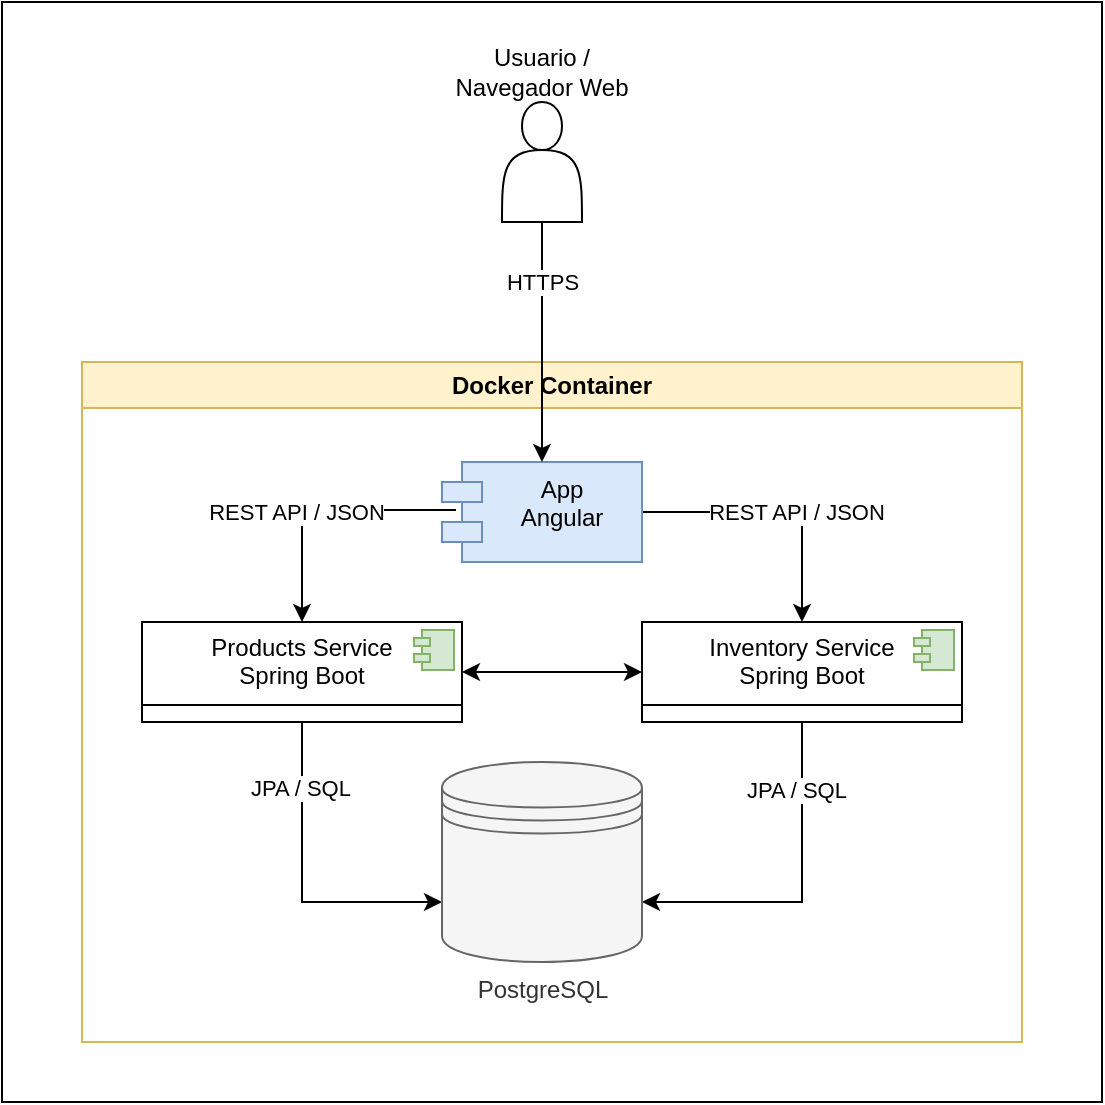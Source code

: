 <mxfile version="28.2.8" pages="4">
  <diagram name="Diagrama de Arquitectura" id="3KUNFPtUSnPu8Mj8s7LA">
    <mxGraphModel dx="1412" dy="827" grid="1" gridSize="10" guides="1" tooltips="1" connect="1" arrows="1" fold="1" page="1" pageScale="1" pageWidth="1169" pageHeight="827" math="0" shadow="0">
      <root>
        <mxCell id="0" />
        <mxCell id="1" parent="0" />
        <mxCell id="rup40rq6IR0TbMBA-KFH-26" value="" style="rounded=0;whiteSpace=wrap;html=1;" vertex="1" parent="1">
          <mxGeometry x="260" y="90" width="550" height="550" as="geometry" />
        </mxCell>
        <mxCell id="rup40rq6IR0TbMBA-KFH-1" value="Docker Container" style="swimlane;whiteSpace=wrap;html=1;fillColor=#fff2cc;strokeColor=#d6b656;" vertex="1" parent="1">
          <mxGeometry x="300" y="270" width="470" height="340" as="geometry" />
        </mxCell>
        <mxCell id="rup40rq6IR0TbMBA-KFH-11" style="edgeStyle=orthogonalEdgeStyle;rounded=0;orthogonalLoop=1;jettySize=auto;html=1;entryX=0.5;entryY=0;entryDx=0;entryDy=0;exitX=1;exitY=0.5;exitDx=0;exitDy=0;" edge="1" parent="rup40rq6IR0TbMBA-KFH-1" source="rup40rq6IR0TbMBA-KFH-4" target="rup40rq6IR0TbMBA-KFH-9">
          <mxGeometry relative="1" as="geometry" />
        </mxCell>
        <mxCell id="rup40rq6IR0TbMBA-KFH-14" value="REST API / JSON" style="edgeLabel;html=1;align=center;verticalAlign=middle;resizable=0;points=[];" vertex="1" connectable="0" parent="rup40rq6IR0TbMBA-KFH-11">
          <mxGeometry x="-0.444" y="3" relative="1" as="geometry">
            <mxPoint x="39" y="3" as="offset" />
          </mxGeometry>
        </mxCell>
        <mxCell id="rup40rq6IR0TbMBA-KFH-12" style="edgeStyle=orthogonalEdgeStyle;rounded=0;orthogonalLoop=1;jettySize=auto;html=1;exitX=0.07;exitY=0.48;exitDx=0;exitDy=0;exitPerimeter=0;entryX=0.5;entryY=0;entryDx=0;entryDy=0;" edge="1" parent="rup40rq6IR0TbMBA-KFH-1" source="rup40rq6IR0TbMBA-KFH-4" target="rup40rq6IR0TbMBA-KFH-7">
          <mxGeometry relative="1" as="geometry">
            <mxPoint x="110" y="110" as="targetPoint" />
            <Array as="points">
              <mxPoint x="110" y="74" />
            </Array>
          </mxGeometry>
        </mxCell>
        <mxCell id="rup40rq6IR0TbMBA-KFH-13" value="REST API / JSON" style="edgeLabel;html=1;align=center;verticalAlign=middle;resizable=0;points=[];" vertex="1" connectable="0" parent="rup40rq6IR0TbMBA-KFH-12">
          <mxGeometry x="-0.09" y="1" relative="1" as="geometry">
            <mxPoint x="-20" as="offset" />
          </mxGeometry>
        </mxCell>
        <mxCell id="rup40rq6IR0TbMBA-KFH-4" value="App&lt;br&gt;Angular" style="shape=module;align=left;spacingLeft=20;align=center;verticalAlign=top;whiteSpace=wrap;html=1;fillColor=#dae8fc;strokeColor=#6c8ebf;" vertex="1" parent="rup40rq6IR0TbMBA-KFH-1">
          <mxGeometry x="180" y="50" width="100" height="50" as="geometry" />
        </mxCell>
        <mxCell id="rup40rq6IR0TbMBA-KFH-16" style="edgeStyle=orthogonalEdgeStyle;rounded=0;orthogonalLoop=1;jettySize=auto;html=1;entryX=0;entryY=0.5;entryDx=0;entryDy=0;startArrow=classic;startFill=1;" edge="1" parent="rup40rq6IR0TbMBA-KFH-1" source="rup40rq6IR0TbMBA-KFH-7" target="rup40rq6IR0TbMBA-KFH-9">
          <mxGeometry relative="1" as="geometry" />
        </mxCell>
        <mxCell id="rup40rq6IR0TbMBA-KFH-20" style="edgeStyle=orthogonalEdgeStyle;rounded=0;orthogonalLoop=1;jettySize=auto;html=1;entryX=0;entryY=0.7;entryDx=0;entryDy=0;" edge="1" parent="rup40rq6IR0TbMBA-KFH-1" source="rup40rq6IR0TbMBA-KFH-7" target="rup40rq6IR0TbMBA-KFH-18">
          <mxGeometry relative="1" as="geometry" />
        </mxCell>
        <mxCell id="rup40rq6IR0TbMBA-KFH-21" value="JPA / SQL" style="edgeLabel;html=1;align=center;verticalAlign=middle;resizable=0;points=[];" vertex="1" connectable="0" parent="rup40rq6IR0TbMBA-KFH-20">
          <mxGeometry x="-0.588" y="-1" relative="1" as="geometry">
            <mxPoint as="offset" />
          </mxGeometry>
        </mxCell>
        <mxCell id="rup40rq6IR0TbMBA-KFH-7" value="&lt;p style=&quot;margin:0px;margin-top:6px;text-align:center;&quot;&gt;Products Service&lt;br&gt;Spring Boot&lt;/p&gt;&lt;hr size=&quot;1&quot; style=&quot;border-style:solid;&quot;&gt;&lt;p style=&quot;margin:0px;margin-left:8px;&quot;&gt;&lt;br&gt;&lt;/p&gt;" style="align=left;overflow=fill;html=1;dropTarget=0;whiteSpace=wrap;" vertex="1" parent="rup40rq6IR0TbMBA-KFH-1">
          <mxGeometry x="30" y="130" width="160" height="50" as="geometry" />
        </mxCell>
        <mxCell id="rup40rq6IR0TbMBA-KFH-8" value="" style="shape=component;jettyWidth=8;jettyHeight=4;fillColor=#d5e8d4;strokeColor=#82b366;" vertex="1" parent="rup40rq6IR0TbMBA-KFH-7">
          <mxGeometry x="1" width="20" height="20" relative="1" as="geometry">
            <mxPoint x="-24" y="4" as="offset" />
          </mxGeometry>
        </mxCell>
        <mxCell id="rup40rq6IR0TbMBA-KFH-19" style="edgeStyle=orthogonalEdgeStyle;rounded=0;orthogonalLoop=1;jettySize=auto;html=1;entryX=1;entryY=0.7;entryDx=0;entryDy=0;" edge="1" parent="rup40rq6IR0TbMBA-KFH-1" source="rup40rq6IR0TbMBA-KFH-9" target="rup40rq6IR0TbMBA-KFH-18">
          <mxGeometry relative="1" as="geometry" />
        </mxCell>
        <mxCell id="rup40rq6IR0TbMBA-KFH-22" value="JPA / SQL" style="edgeLabel;html=1;align=center;verticalAlign=middle;resizable=0;points=[];" vertex="1" connectable="0" parent="rup40rq6IR0TbMBA-KFH-19">
          <mxGeometry x="-0.6" y="-3" relative="1" as="geometry">
            <mxPoint as="offset" />
          </mxGeometry>
        </mxCell>
        <mxCell id="rup40rq6IR0TbMBA-KFH-9" value="&lt;p style=&quot;margin:0px;margin-top:6px;text-align:center;&quot;&gt;Inventory Service&lt;br&gt;Spring Boot&lt;b&gt;&lt;/b&gt;&lt;/p&gt;&lt;hr size=&quot;1&quot; style=&quot;border-style:solid;&quot;&gt;&lt;p style=&quot;margin:0px;margin-left:8px;&quot;&gt;&lt;br&gt;&lt;/p&gt;" style="align=left;overflow=fill;html=1;dropTarget=0;whiteSpace=wrap;" vertex="1" parent="rup40rq6IR0TbMBA-KFH-1">
          <mxGeometry x="280" y="130" width="160" height="50" as="geometry" />
        </mxCell>
        <mxCell id="rup40rq6IR0TbMBA-KFH-10" value="" style="shape=component;jettyWidth=8;jettyHeight=4;fillColor=#d5e8d4;strokeColor=#82b366;" vertex="1" parent="rup40rq6IR0TbMBA-KFH-9">
          <mxGeometry x="1" width="20" height="20" relative="1" as="geometry">
            <mxPoint x="-24" y="4" as="offset" />
          </mxGeometry>
        </mxCell>
        <mxCell id="rup40rq6IR0TbMBA-KFH-18" value="PostgreSQL" style="shape=datastore;html=1;labelPosition=center;verticalLabelPosition=bottom;align=center;verticalAlign=top;fillColor=#f5f5f5;fontColor=#333333;strokeColor=#666666;" vertex="1" parent="rup40rq6IR0TbMBA-KFH-1">
          <mxGeometry x="180" y="200" width="100" height="100" as="geometry" />
        </mxCell>
        <mxCell id="rup40rq6IR0TbMBA-KFH-5" style="edgeStyle=orthogonalEdgeStyle;rounded=0;orthogonalLoop=1;jettySize=auto;html=1;" edge="1" parent="1" source="rup40rq6IR0TbMBA-KFH-2" target="rup40rq6IR0TbMBA-KFH-4">
          <mxGeometry relative="1" as="geometry" />
        </mxCell>
        <mxCell id="rup40rq6IR0TbMBA-KFH-15" value="HTTPS" style="edgeLabel;html=1;align=center;verticalAlign=middle;resizable=0;points=[];" vertex="1" connectable="0" parent="rup40rq6IR0TbMBA-KFH-5">
          <mxGeometry x="-0.509" relative="1" as="geometry">
            <mxPoint as="offset" />
          </mxGeometry>
        </mxCell>
        <mxCell id="rup40rq6IR0TbMBA-KFH-23" value="" style="group" vertex="1" connectable="0" parent="1">
          <mxGeometry x="485" y="110" width="90" height="90" as="geometry" />
        </mxCell>
        <mxCell id="rup40rq6IR0TbMBA-KFH-2" value="" style="shape=actor;whiteSpace=wrap;html=1;" vertex="1" parent="rup40rq6IR0TbMBA-KFH-23">
          <mxGeometry x="25" y="30" width="40" height="60" as="geometry" />
        </mxCell>
        <mxCell id="rup40rq6IR0TbMBA-KFH-3" value="Usuario / Navegador Web" style="text;html=1;whiteSpace=wrap;strokeColor=none;fillColor=none;align=center;verticalAlign=middle;rounded=0;" vertex="1" parent="rup40rq6IR0TbMBA-KFH-23">
          <mxGeometry width="90" height="30" as="geometry" />
        </mxCell>
      </root>
    </mxGraphModel>
  </diagram>
  <diagram id="jSv66fcowh5pQTnU0vOf" name="Diagrama arquitectura backend">
    <mxGraphModel dx="1412" dy="827" grid="1" gridSize="10" guides="1" tooltips="1" connect="1" arrows="1" fold="1" page="1" pageScale="1" pageWidth="1169" pageHeight="827" math="0" shadow="0">
      <root>
        <mxCell id="0" />
        <mxCell id="1" parent="0" />
        <mxCell id="UmeelCapYGlWGLVjLqa7-38" value="" style="rounded=0;whiteSpace=wrap;html=1;" vertex="1" parent="1">
          <mxGeometry x="70" y="140" width="1060" height="460" as="geometry" />
        </mxCell>
        <mxCell id="UmeelCapYGlWGLVjLqa7-4" value="Application" style="shape=folder;fontStyle=1;tabWidth=110;tabHeight=30;tabPosition=left;html=1;boundedLbl=1;labelInHeader=1;container=1;collapsible=0;whiteSpace=wrap;fillColor=#dae8fc;strokeColor=#6c8ebf;" vertex="1" parent="1">
          <mxGeometry x="100" y="170" width="320" height="190" as="geometry" />
        </mxCell>
        <mxCell id="UmeelCapYGlWGLVjLqa7-5" value="" style="html=1;strokeColor=none;resizeWidth=1;resizeHeight=1;fillColor=none;part=1;connectable=0;allowArrows=0;deletable=0;whiteSpace=wrap;" vertex="1" parent="UmeelCapYGlWGLVjLqa7-4">
          <mxGeometry width="320" height="133" relative="1" as="geometry">
            <mxPoint y="30" as="offset" />
          </mxGeometry>
        </mxCell>
        <mxCell id="UmeelCapYGlWGLVjLqa7-33" style="edgeStyle=orthogonalEdgeStyle;rounded=0;orthogonalLoop=1;jettySize=auto;html=1;entryX=0.5;entryY=0;entryDx=0;entryDy=0;curved=1;" edge="1" parent="UmeelCapYGlWGLVjLqa7-4" source="UmeelCapYGlWGLVjLqa7-8" target="UmeelCapYGlWGLVjLqa7-11">
          <mxGeometry relative="1" as="geometry" />
        </mxCell>
        <mxCell id="UmeelCapYGlWGLVjLqa7-8" value="«component»&lt;br&gt;&lt;b&gt;Service / Casos de Uso&lt;/b&gt;" style="html=1;dropTarget=0;whiteSpace=wrap;" vertex="1" parent="UmeelCapYGlWGLVjLqa7-4">
          <mxGeometry x="100" y="40" width="150" height="54.76" as="geometry" />
        </mxCell>
        <mxCell id="UmeelCapYGlWGLVjLqa7-9" value="" style="shape=module;jettyWidth=8;jettyHeight=4;" vertex="1" parent="UmeelCapYGlWGLVjLqa7-8">
          <mxGeometry x="1" width="20" height="20" relative="1" as="geometry">
            <mxPoint x="-27" y="7" as="offset" />
          </mxGeometry>
        </mxCell>
        <mxCell id="UmeelCapYGlWGLVjLqa7-11" value="«interface»&lt;br&gt;&lt;b&gt;Puertos&lt;/b&gt;" style="html=1;whiteSpace=wrap;" vertex="1" parent="UmeelCapYGlWGLVjLqa7-4">
          <mxGeometry x="190" y="140.001" width="110" height="45.238" as="geometry" />
        </mxCell>
        <mxCell id="UmeelCapYGlWGLVjLqa7-12" value="&amp;lt;&amp;lt;artifact&amp;gt;&amp;gt;&lt;br&gt;&lt;br&gt;&lt;b&gt;DTOs&lt;/b&gt;" style="html=1;align=center;verticalAlign=middle;dashed=0;whiteSpace=wrap;" vertex="1" parent="UmeelCapYGlWGLVjLqa7-4">
          <mxGeometry x="10" y="140.001" width="120" height="45.238" as="geometry" />
        </mxCell>
        <mxCell id="UmeelCapYGlWGLVjLqa7-15" value="Domain" style="shape=folder;fontStyle=1;tabWidth=110;tabHeight=30;tabPosition=left;html=1;boundedLbl=1;labelInHeader=1;container=1;collapsible=0;whiteSpace=wrap;fillColor=#f5f5f5;fontColor=#333333;strokeColor=#666666;" vertex="1" parent="1">
          <mxGeometry x="330" y="450" width="440" height="120" as="geometry" />
        </mxCell>
        <mxCell id="UmeelCapYGlWGLVjLqa7-16" value="" style="html=1;strokeColor=none;resizeWidth=1;resizeHeight=1;fillColor=none;part=1;connectable=0;allowArrows=0;deletable=0;whiteSpace=wrap;" vertex="1" parent="UmeelCapYGlWGLVjLqa7-15">
          <mxGeometry width="440" height="84.0" relative="1" as="geometry">
            <mxPoint y="30" as="offset" />
          </mxGeometry>
        </mxCell>
        <mxCell id="UmeelCapYGlWGLVjLqa7-18" value="Entidades de dominio (model)" style="html=1;whiteSpace=wrap;movable=1;resizable=1;rotatable=1;deletable=1;editable=1;locked=0;connectable=1;fontStyle=1" vertex="1" parent="UmeelCapYGlWGLVjLqa7-15">
          <mxGeometry x="30" y="50" width="104" height="50" as="geometry" />
        </mxCell>
        <mxCell id="UmeelCapYGlWGLVjLqa7-19" value="«interface»&lt;br&gt;&lt;b&gt;Repositorios&lt;/b&gt;" style="html=1;whiteSpace=wrap;movable=1;resizable=1;rotatable=1;deletable=1;editable=1;locked=0;connectable=1;" vertex="1" parent="UmeelCapYGlWGLVjLqa7-15">
          <mxGeometry x="170" y="50" width="102" height="50" as="geometry" />
        </mxCell>
        <mxCell id="UmeelCapYGlWGLVjLqa7-31" value="Eventos de domino (event)" style="html=1;whiteSpace=wrap;movable=1;resizable=1;rotatable=1;deletable=1;editable=1;locked=0;connectable=1;fontStyle=1" vertex="1" parent="UmeelCapYGlWGLVjLqa7-15">
          <mxGeometry x="310" y="50" width="104" height="50" as="geometry" />
        </mxCell>
        <mxCell id="UmeelCapYGlWGLVjLqa7-22" value="Infrastructure " style="shape=folder;fontStyle=1;tabWidth=110;tabHeight=30;tabPosition=left;html=1;boundedLbl=1;labelInHeader=1;container=1;collapsible=0;whiteSpace=wrap;fillColor=#ffe6cc;strokeColor=#d79b00;" vertex="1" parent="1">
          <mxGeometry x="570" y="175" width="510" height="195" as="geometry" />
        </mxCell>
        <mxCell id="UmeelCapYGlWGLVjLqa7-23" value="" style="html=1;strokeColor=none;resizeWidth=1;resizeHeight=1;fillColor=none;part=1;connectable=0;allowArrows=0;deletable=0;whiteSpace=wrap;" vertex="1" parent="UmeelCapYGlWGLVjLqa7-22">
          <mxGeometry width="510" height="173.33" relative="1" as="geometry">
            <mxPoint y="30" as="offset" />
          </mxGeometry>
        </mxCell>
        <mxCell id="UmeelCapYGlWGLVjLqa7-24" value="«component»&lt;br&gt;&lt;b&gt;Controller REST&lt;/b&gt;" style="html=1;dropTarget=0;whiteSpace=wrap;movable=1;resizable=1;rotatable=1;deletable=1;editable=1;locked=0;connectable=1;" vertex="1" parent="UmeelCapYGlWGLVjLqa7-22">
          <mxGeometry x="190" y="35" width="150" height="54.76" as="geometry" />
        </mxCell>
        <mxCell id="UmeelCapYGlWGLVjLqa7-25" value="" style="shape=module;jettyWidth=8;jettyHeight=4;" vertex="1" parent="UmeelCapYGlWGLVjLqa7-24">
          <mxGeometry x="1" width="20" height="20" relative="1" as="geometry">
            <mxPoint x="-27" y="7" as="offset" />
          </mxGeometry>
        </mxCell>
        <mxCell id="UmeelCapYGlWGLVjLqa7-26" value="«component»&lt;br&gt;&lt;b&gt;Adaptador de persistencia JPA&lt;/b&gt;" style="html=1;dropTarget=0;whiteSpace=wrap;movable=1;resizable=1;rotatable=1;deletable=1;editable=1;locked=0;connectable=1;" vertex="1" parent="UmeelCapYGlWGLVjLqa7-22">
          <mxGeometry x="20" y="120" width="140" height="54.76" as="geometry" />
        </mxCell>
        <mxCell id="UmeelCapYGlWGLVjLqa7-27" value="" style="shape=module;jettyWidth=8;jettyHeight=4;" vertex="1" parent="UmeelCapYGlWGLVjLqa7-26">
          <mxGeometry x="1" width="20" height="20" relative="1" as="geometry">
            <mxPoint x="-27" y="7" as="offset" />
          </mxGeometry>
        </mxCell>
        <mxCell id="UmeelCapYGlWGLVjLqa7-28" value="«component»&lt;br&gt;&lt;b&gt;Adaptador de Integración&lt;/b&gt;" style="html=1;dropTarget=0;whiteSpace=wrap;movable=1;resizable=1;rotatable=1;deletable=1;editable=1;locked=0;connectable=1;" vertex="1" parent="UmeelCapYGlWGLVjLqa7-22">
          <mxGeometry x="180" y="120" width="170" height="54.76" as="geometry" />
        </mxCell>
        <mxCell id="UmeelCapYGlWGLVjLqa7-29" value="" style="shape=module;jettyWidth=8;jettyHeight=4;" vertex="1" parent="UmeelCapYGlWGLVjLqa7-28">
          <mxGeometry x="1" width="20" height="20" relative="1" as="geometry">
            <mxPoint x="-27" y="7" as="offset" />
          </mxGeometry>
        </mxCell>
        <mxCell id="UmeelCapYGlWGLVjLqa7-30" value="&amp;lt;&amp;lt;artifact&amp;gt;&amp;gt;&lt;br&gt;&lt;br&gt;&lt;b&gt;Configuraciones&lt;/b&gt;" style="html=1;align=center;verticalAlign=middle;dashed=0;whiteSpace=wrap;" vertex="1" parent="UmeelCapYGlWGLVjLqa7-22">
          <mxGeometry x="370" y="119.76" width="120" height="55" as="geometry" />
        </mxCell>
        <mxCell id="UmeelCapYGlWGLVjLqa7-32" style="edgeStyle=orthogonalEdgeStyle;rounded=0;orthogonalLoop=1;jettySize=auto;html=1;entryX=1;entryY=0.5;entryDx=0;entryDy=0;curved=1;" edge="1" parent="1" source="UmeelCapYGlWGLVjLqa7-24" target="UmeelCapYGlWGLVjLqa7-8">
          <mxGeometry relative="1" as="geometry" />
        </mxCell>
        <mxCell id="UmeelCapYGlWGLVjLqa7-34" style="edgeStyle=orthogonalEdgeStyle;rounded=0;orthogonalLoop=1;jettySize=auto;html=1;entryX=0;entryY=0.5;entryDx=0;entryDy=0;curved=1;" edge="1" parent="1" target="UmeelCapYGlWGLVjLqa7-18">
          <mxGeometry relative="1" as="geometry">
            <mxPoint x="250" y="267" as="sourcePoint" />
            <Array as="points">
              <mxPoint x="250" y="525" />
            </Array>
          </mxGeometry>
        </mxCell>
        <mxCell id="UmeelCapYGlWGLVjLqa7-35" style="edgeStyle=entityRelationEdgeStyle;rounded=0;orthogonalLoop=1;jettySize=auto;html=1;" edge="1" parent="1" source="UmeelCapYGlWGLVjLqa7-11" target="UmeelCapYGlWGLVjLqa7-26">
          <mxGeometry relative="1" as="geometry" />
        </mxCell>
        <mxCell id="UmeelCapYGlWGLVjLqa7-36" style="edgeStyle=orthogonalEdgeStyle;rounded=0;orthogonalLoop=1;jettySize=auto;html=1;entryX=0.5;entryY=1;entryDx=0;entryDy=0;exitX=0.5;exitY=1;exitDx=0;exitDy=0;curved=1;" edge="1" parent="1" source="UmeelCapYGlWGLVjLqa7-11" target="UmeelCapYGlWGLVjLqa7-28">
          <mxGeometry relative="1" as="geometry">
            <mxPoint x="350" y="385.48" as="sourcePoint" />
            <mxPoint x="840" y="380" as="targetPoint" />
            <Array as="points">
              <mxPoint x="345" y="410" />
              <mxPoint x="835" y="410" />
            </Array>
          </mxGeometry>
        </mxCell>
        <mxCell id="UmeelCapYGlWGLVjLqa7-37" style="edgeStyle=orthogonalEdgeStyle;rounded=0;orthogonalLoop=1;jettySize=auto;html=1;curved=1;exitX=0.5;exitY=1;exitDx=0;exitDy=0;entryX=1;entryY=0;entryDx=0;entryDy=0;" edge="1" parent="1" source="UmeelCapYGlWGLVjLqa7-26" target="UmeelCapYGlWGLVjLqa7-18">
          <mxGeometry relative="1" as="geometry" />
        </mxCell>
      </root>
    </mxGraphModel>
  </diagram>
  <diagram id="m-mR02ytrz4eoseHgLo_" name="Diagrama de despliege">
    <mxGraphModel dx="1412" dy="827" grid="1" gridSize="10" guides="1" tooltips="1" connect="1" arrows="1" fold="1" page="1" pageScale="1" pageWidth="1169" pageHeight="827" math="0" shadow="0">
      <root>
        <mxCell id="0" />
        <mxCell id="1" parent="0" />
        <mxCell id="EUlrfBxwxJydkilM9NxZ-34" value="" style="rounded=0;whiteSpace=wrap;html=1;" vertex="1" parent="1">
          <mxGeometry x="150" y="20" width="700" height="460" as="geometry" />
        </mxCell>
        <mxCell id="EUlrfBxwxJydkilM9NxZ-1" value="Docker" style="shape=umlFrame;whiteSpace=wrap;html=1;pointerEvents=0;dashed=1;fillColor=#f5f5f5;strokeColor=#666666;fontColor=#333333;" vertex="1" parent="1">
          <mxGeometry x="170" y="40" width="660" height="420" as="geometry" />
        </mxCell>
        <mxCell id="EUlrfBxwxJydkilM9NxZ-14" value="" style="group;fillColor=#dae8fc;strokeColor=#6c8ebf;" vertex="1" connectable="0" parent="1">
          <mxGeometry x="190" y="90" width="150" height="110" as="geometry" />
        </mxCell>
        <mxCell id="EUlrfBxwxJydkilM9NxZ-12" value="&lt;i&gt;&amp;lt;&amp;lt; Frontend&amp;gt;&amp;gt;&lt;/i&gt;&lt;div&gt;Angular&lt;/div&gt;" style="verticalAlign=top;align=center;shape=cube;size=10;direction=south;html=1;boundedLbl=1;spacingLeft=5;whiteSpace=wrap;" vertex="1" parent="EUlrfBxwxJydkilM9NxZ-14">
          <mxGeometry width="150" height="110" as="geometry" />
        </mxCell>
        <mxCell id="EUlrfBxwxJydkilM9NxZ-13" value="&amp;lt;&amp;lt;host: 4200&amp;gt;&amp;gt;" style="html=1;align=center;verticalAlign=middle;dashed=0;whiteSpace=wrap;rounded=1;" vertex="1" parent="EUlrfBxwxJydkilM9NxZ-14">
          <mxGeometry x="19" y="51" width="110" height="50" as="geometry" />
        </mxCell>
        <mxCell id="EUlrfBxwxJydkilM9NxZ-18" value="" style="group" vertex="1" connectable="0" parent="1">
          <mxGeometry x="290" y="294" width="180" height="120" as="geometry" />
        </mxCell>
        <mxCell id="EUlrfBxwxJydkilM9NxZ-16" value="&lt;i&gt;&amp;lt;&amp;lt; API REST&amp;gt;&amp;gt;&lt;/i&gt;&lt;div&gt;&lt;b&gt;inventory-service&lt;/b&gt;&lt;/div&gt;" style="verticalAlign=top;align=center;shape=cube;size=10;direction=south;html=1;boundedLbl=1;spacingLeft=5;whiteSpace=wrap;movable=1;resizable=1;rotatable=1;deletable=1;editable=1;locked=0;connectable=1;" vertex="1" parent="EUlrfBxwxJydkilM9NxZ-18">
          <mxGeometry width="180" height="120" as="geometry" />
        </mxCell>
        <mxCell id="EUlrfBxwxJydkilM9NxZ-17" value="&amp;lt;&amp;lt;host: 8081&amp;gt;&amp;gt;" style="html=1;align=center;verticalAlign=middle;dashed=0;whiteSpace=wrap;rounded=1;movable=1;resizable=1;rotatable=1;deletable=1;editable=1;locked=0;connectable=1;" vertex="1" parent="EUlrfBxwxJydkilM9NxZ-18">
          <mxGeometry x="35" y="60" width="110" height="50" as="geometry" />
        </mxCell>
        <mxCell id="EUlrfBxwxJydkilM9NxZ-19" value="" style="group" vertex="1" connectable="0" parent="1">
          <mxGeometry x="620" y="85" width="180" height="120" as="geometry" />
        </mxCell>
        <mxCell id="EUlrfBxwxJydkilM9NxZ-31" value="" style="group" vertex="1" connectable="0" parent="EUlrfBxwxJydkilM9NxZ-19">
          <mxGeometry width="180" height="120" as="geometry" />
        </mxCell>
        <mxCell id="EUlrfBxwxJydkilM9NxZ-20" value="&lt;i&gt;&amp;lt;&amp;lt; API REST&amp;gt;&amp;gt;&lt;/i&gt;&lt;div&gt;&lt;b&gt;products-service&lt;/b&gt;&lt;/div&gt;&lt;div&gt;&lt;b&gt;&lt;br&gt;&lt;/b&gt;&lt;/div&gt;" style="verticalAlign=top;align=center;shape=cube;size=10;direction=south;html=1;boundedLbl=1;spacingLeft=5;whiteSpace=wrap;movable=1;resizable=1;rotatable=1;deletable=1;editable=1;locked=0;connectable=1;" vertex="1" parent="EUlrfBxwxJydkilM9NxZ-31">
          <mxGeometry width="180" height="120" as="geometry" />
        </mxCell>
        <mxCell id="EUlrfBxwxJydkilM9NxZ-21" value="&amp;lt;&amp;lt;host: 8080&amp;gt;&amp;gt;" style="html=1;align=center;verticalAlign=middle;dashed=0;whiteSpace=wrap;rounded=1;movable=1;resizable=1;rotatable=1;deletable=1;editable=1;locked=0;connectable=1;" vertex="1" parent="EUlrfBxwxJydkilM9NxZ-31">
          <mxGeometry x="35" y="60" width="110" height="50" as="geometry" />
        </mxCell>
        <mxCell id="EUlrfBxwxJydkilM9NxZ-22" value="" style="group" vertex="1" connectable="0" parent="1">
          <mxGeometry x="610" y="288" width="180" height="120" as="geometry" />
        </mxCell>
        <mxCell id="EUlrfBxwxJydkilM9NxZ-23" value="&lt;i&gt;&amp;lt;&amp;lt; Servicio DB&amp;gt;&amp;gt;&lt;/i&gt;&lt;div&gt;&lt;b&gt;PostgreSQL&lt;/b&gt;&lt;/div&gt;" style="verticalAlign=top;align=center;shape=cube;size=10;direction=south;html=1;boundedLbl=1;spacingLeft=5;whiteSpace=wrap;movable=1;resizable=1;rotatable=1;deletable=1;editable=1;locked=0;connectable=1;" vertex="1" parent="EUlrfBxwxJydkilM9NxZ-22">
          <mxGeometry y="1" width="180" height="120" as="geometry" />
        </mxCell>
        <mxCell id="EUlrfBxwxJydkilM9NxZ-24" value="&amp;lt;&amp;lt;host: 5432&amp;gt;&amp;gt;" style="html=1;align=center;verticalAlign=middle;dashed=0;whiteSpace=wrap;rounded=1;movable=1;resizable=1;rotatable=1;deletable=1;editable=1;locked=0;connectable=1;" vertex="1" parent="EUlrfBxwxJydkilM9NxZ-22">
          <mxGeometry x="35" y="60" width="110" height="50" as="geometry" />
        </mxCell>
        <mxCell id="EUlrfBxwxJydkilM9NxZ-25" style="edgeStyle=orthogonalEdgeStyle;rounded=0;orthogonalLoop=1;jettySize=auto;html=1;endArrow=none;endFill=0;" edge="1" parent="1" source="EUlrfBxwxJydkilM9NxZ-12" target="EUlrfBxwxJydkilM9NxZ-20">
          <mxGeometry relative="1" as="geometry" />
        </mxCell>
        <mxCell id="EUlrfBxwxJydkilM9NxZ-26" style="edgeStyle=orthogonalEdgeStyle;rounded=0;orthogonalLoop=1;jettySize=auto;html=1;entryX=0;entryY=0;entryDx=65;entryDy=180;entryPerimeter=0;endArrow=none;endFill=0;" edge="1" parent="1" target="EUlrfBxwxJydkilM9NxZ-16">
          <mxGeometry relative="1" as="geometry">
            <mxPoint x="264" y="200" as="sourcePoint" />
            <Array as="points">
              <mxPoint x="260" y="200" />
              <mxPoint x="260" y="359" />
            </Array>
          </mxGeometry>
        </mxCell>
        <mxCell id="EUlrfBxwxJydkilM9NxZ-27" style="edgeStyle=orthogonalEdgeStyle;rounded=0;orthogonalLoop=1;jettySize=auto;html=1;entryX=0.875;entryY=1;entryDx=0;entryDy=0;entryPerimeter=0;exitX=0.233;exitY=-0.022;exitDx=0;exitDy=0;exitPerimeter=0;" edge="1" parent="1" source="EUlrfBxwxJydkilM9NxZ-16" target="EUlrfBxwxJydkilM9NxZ-20">
          <mxGeometry relative="1" as="geometry" />
        </mxCell>
        <mxCell id="EUlrfBxwxJydkilM9NxZ-28" value="Llamada REST /HTTP" style="edgeLabel;html=1;align=center;verticalAlign=middle;resizable=0;points=[];" vertex="1" connectable="0" parent="EUlrfBxwxJydkilM9NxZ-27">
          <mxGeometry x="0.011" y="1" relative="1" as="geometry">
            <mxPoint x="-9" y="-21" as="offset" />
          </mxGeometry>
        </mxCell>
        <mxCell id="EUlrfBxwxJydkilM9NxZ-29" style="edgeStyle=orthogonalEdgeStyle;rounded=0;orthogonalLoop=1;jettySize=auto;html=1;entryX=0;entryY=0;entryDx=65;entryDy=180;entryPerimeter=0;" edge="1" parent="1" source="EUlrfBxwxJydkilM9NxZ-16" target="EUlrfBxwxJydkilM9NxZ-23">
          <mxGeometry relative="1" as="geometry" />
        </mxCell>
        <mxCell id="EUlrfBxwxJydkilM9NxZ-30" value="Acceso SQL" style="edgeLabel;html=1;align=center;verticalAlign=middle;resizable=0;points=[];" vertex="1" connectable="0" parent="EUlrfBxwxJydkilM9NxZ-29">
          <mxGeometry x="-0.22" y="3" relative="1" as="geometry">
            <mxPoint x="11" y="14" as="offset" />
          </mxGeometry>
        </mxCell>
        <mxCell id="EUlrfBxwxJydkilM9NxZ-32" style="edgeStyle=orthogonalEdgeStyle;rounded=0;orthogonalLoop=1;jettySize=auto;html=1;entryX=0;entryY=0;entryDx=0;entryDy=85;entryPerimeter=0;exitX=0;exitY=0;exitDx=120;exitDy=95;exitPerimeter=0;" edge="1" parent="1" source="EUlrfBxwxJydkilM9NxZ-20" target="EUlrfBxwxJydkilM9NxZ-23">
          <mxGeometry relative="1" as="geometry" />
        </mxCell>
        <mxCell id="EUlrfBxwxJydkilM9NxZ-33" value="Acceso SQL" style="edgeLabel;html=1;align=center;verticalAlign=middle;resizable=0;points=[];" vertex="1" connectable="0" parent="EUlrfBxwxJydkilM9NxZ-32">
          <mxGeometry x="0.071" y="1" relative="1" as="geometry">
            <mxPoint as="offset" />
          </mxGeometry>
        </mxCell>
      </root>
    </mxGraphModel>
  </diagram>
  <diagram id="jFm0s5fD8BNoSwAf6IRv" name="Diagrama de Casos de Uso">
    <mxGraphModel dx="1028" dy="612" grid="1" gridSize="10" guides="1" tooltips="1" connect="1" arrows="1" fold="1" page="1" pageScale="1" pageWidth="1169" pageHeight="827" math="0" shadow="0">
      <root>
        <mxCell id="0" />
        <mxCell id="1" parent="0" />
        <mxCell id="u20TlZF9BmnuKm5SSbdm-31" value="" style="rounded=0;whiteSpace=wrap;html=1;" vertex="1" parent="1">
          <mxGeometry x="120" y="110" width="550" height="630" as="geometry" />
        </mxCell>
        <mxCell id="u20TlZF9BmnuKm5SSbdm-18" style="rounded=0;orthogonalLoop=1;jettySize=auto;html=1;entryX=0;entryY=0.5;entryDx=0;entryDy=0;" edge="1" parent="1" source="u20TlZF9BmnuKm5SSbdm-1" target="u20TlZF9BmnuKm5SSbdm-10">
          <mxGeometry relative="1" as="geometry" />
        </mxCell>
        <mxCell id="u20TlZF9BmnuKm5SSbdm-20" style="rounded=0;orthogonalLoop=1;jettySize=auto;html=1;entryX=0;entryY=0.5;entryDx=0;entryDy=0;" edge="1" parent="1" source="u20TlZF9BmnuKm5SSbdm-1" target="u20TlZF9BmnuKm5SSbdm-11">
          <mxGeometry relative="1" as="geometry" />
        </mxCell>
        <mxCell id="u20TlZF9BmnuKm5SSbdm-21" style="rounded=0;orthogonalLoop=1;jettySize=auto;html=1;" edge="1" parent="1" source="u20TlZF9BmnuKm5SSbdm-1" target="u20TlZF9BmnuKm5SSbdm-12">
          <mxGeometry relative="1" as="geometry" />
        </mxCell>
        <mxCell id="u20TlZF9BmnuKm5SSbdm-22" style="rounded=0;orthogonalLoop=1;jettySize=auto;html=1;entryX=0;entryY=0.5;entryDx=0;entryDy=0;" edge="1" parent="1" source="u20TlZF9BmnuKm5SSbdm-1" target="u20TlZF9BmnuKm5SSbdm-13">
          <mxGeometry relative="1" as="geometry" />
        </mxCell>
        <mxCell id="u20TlZF9BmnuKm5SSbdm-23" style="rounded=0;orthogonalLoop=1;jettySize=auto;html=1;entryX=0;entryY=0.5;entryDx=0;entryDy=0;" edge="1" parent="1" source="u20TlZF9BmnuKm5SSbdm-1" target="u20TlZF9BmnuKm5SSbdm-14">
          <mxGeometry relative="1" as="geometry" />
        </mxCell>
        <mxCell id="u20TlZF9BmnuKm5SSbdm-30" style="rounded=0;orthogonalLoop=1;jettySize=auto;html=1;entryX=0;entryY=0.5;entryDx=0;entryDy=0;" edge="1" parent="1" source="u20TlZF9BmnuKm5SSbdm-1" target="u20TlZF9BmnuKm5SSbdm-15">
          <mxGeometry relative="1" as="geometry" />
        </mxCell>
        <mxCell id="u20TlZF9BmnuKm5SSbdm-1" value="&lt;b&gt;Usuario&lt;/b&gt;" style="shape=umlActor;verticalLabelPosition=bottom;verticalAlign=top;html=1;outlineConnect=0;" vertex="1" parent="1">
          <mxGeometry x="150" y="360" width="30" height="60" as="geometry" />
        </mxCell>
        <mxCell id="u20TlZF9BmnuKm5SSbdm-10" value="CU_P1&lt;br&gt;Crear Producto" style="ellipse;whiteSpace=wrap;html=1;" vertex="1" parent="1">
          <mxGeometry x="310" y="200" width="100" height="60" as="geometry" />
        </mxCell>
        <mxCell id="u20TlZF9BmnuKm5SSbdm-11" value="CU_P2&lt;br&gt;Consultar Producto" style="ellipse;whiteSpace=wrap;html=1;" vertex="1" parent="1">
          <mxGeometry x="305" y="280" width="110" height="60" as="geometry" />
        </mxCell>
        <mxCell id="u20TlZF9BmnuKm5SSbdm-12" value="CU_P3&lt;br&gt;Listar Productos" style="ellipse;whiteSpace=wrap;html=1;" vertex="1" parent="1">
          <mxGeometry x="305" y="360" width="110" height="60" as="geometry" />
        </mxCell>
        <mxCell id="u20TlZF9BmnuKm5SSbdm-13" value="CU_P4&lt;br&gt;Actualizar Productos" style="ellipse;whiteSpace=wrap;html=1;" vertex="1" parent="1">
          <mxGeometry x="297.5" y="440" width="125" height="60" as="geometry" />
        </mxCell>
        <mxCell id="u20TlZF9BmnuKm5SSbdm-24" style="edgeStyle=orthogonalEdgeStyle;rounded=0;orthogonalLoop=1;jettySize=auto;html=1;entryX=1;entryY=0.5;entryDx=0;entryDy=0;exitX=1;exitY=0.5;exitDx=0;exitDy=0;endArrow=open;endFill=0;dashed=1;dashPattern=8 4 1 4;" edge="1" parent="1" source="u20TlZF9BmnuKm5SSbdm-14" target="u20TlZF9BmnuKm5SSbdm-11">
          <mxGeometry relative="1" as="geometry">
            <Array as="points">
              <mxPoint x="510" y="570" />
              <mxPoint x="510" y="310" />
            </Array>
          </mxGeometry>
        </mxCell>
        <mxCell id="u20TlZF9BmnuKm5SSbdm-25" value="&amp;lt;&amp;lt;include&amp;gt;&amp;gt;" style="edgeLabel;html=1;align=center;verticalAlign=middle;resizable=0;points=[];" vertex="1" connectable="0" parent="u20TlZF9BmnuKm5SSbdm-24">
          <mxGeometry x="-0.106" y="4" relative="1" as="geometry">
            <mxPoint as="offset" />
          </mxGeometry>
        </mxCell>
        <mxCell id="u20TlZF9BmnuKm5SSbdm-14" value="CU_I1&lt;br&gt;Consultar Stock" style="ellipse;whiteSpace=wrap;html=1;" vertex="1" parent="1">
          <mxGeometry x="310" y="540" width="100" height="60" as="geometry" />
        </mxCell>
        <mxCell id="u20TlZF9BmnuKm5SSbdm-26" style="edgeStyle=orthogonalEdgeStyle;rounded=0;orthogonalLoop=1;jettySize=auto;html=1;entryX=0;entryY=0.5;entryDx=0;entryDy=0;endArrow=open;endFill=0;dashed=1;dashPattern=8 4 1 4;" edge="1" parent="1" source="u20TlZF9BmnuKm5SSbdm-15" target="u20TlZF9BmnuKm5SSbdm-17">
          <mxGeometry relative="1" as="geometry" />
        </mxCell>
        <mxCell id="u20TlZF9BmnuKm5SSbdm-28" value="&amp;lt;&amp;lt;include&amp;gt;&amp;gt;" style="edgeLabel;html=1;align=center;verticalAlign=middle;resizable=0;points=[];" vertex="1" connectable="0" parent="u20TlZF9BmnuKm5SSbdm-26">
          <mxGeometry x="-0.2" relative="1" as="geometry">
            <mxPoint x="4" as="offset" />
          </mxGeometry>
        </mxCell>
        <mxCell id="u20TlZF9BmnuKm5SSbdm-27" style="edgeStyle=orthogonalEdgeStyle;rounded=0;orthogonalLoop=1;jettySize=auto;html=1;entryX=0.5;entryY=1;entryDx=0;entryDy=0;endArrow=open;endFill=0;dashed=1;dashPattern=8 4 1 4;" edge="1" parent="1" source="u20TlZF9BmnuKm5SSbdm-15" target="u20TlZF9BmnuKm5SSbdm-14">
          <mxGeometry relative="1" as="geometry" />
        </mxCell>
        <mxCell id="u20TlZF9BmnuKm5SSbdm-29" value="&amp;lt;&amp;lt;inlcude&amp;gt;&amp;gt;" style="edgeLabel;html=1;align=center;verticalAlign=middle;resizable=0;points=[];" vertex="1" connectable="0" parent="u20TlZF9BmnuKm5SSbdm-27">
          <mxGeometry x="-0.12" y="-2" relative="1" as="geometry">
            <mxPoint as="offset" />
          </mxGeometry>
        </mxCell>
        <mxCell id="u20TlZF9BmnuKm5SSbdm-15" value="CU_I2&lt;br&gt;Actualizar Stock" style="ellipse;whiteSpace=wrap;html=1;" vertex="1" parent="1">
          <mxGeometry x="310" y="650" width="100" height="60" as="geometry" />
        </mxCell>
        <mxCell id="u20TlZF9BmnuKm5SSbdm-17" value="CU_I3&lt;br&gt;Emitir Evento de Stock" style="ellipse;whiteSpace=wrap;html=1;" vertex="1" parent="1">
          <mxGeometry x="500" y="650" width="100" height="60" as="geometry" />
        </mxCell>
        <mxCell id="u20TlZF9BmnuKm5SSbdm-32" value="Casos de Uso" style="shape=umlFrame;whiteSpace=wrap;html=1;pointerEvents=0;" vertex="1" parent="1">
          <mxGeometry x="245" y="160" width="385" height="570" as="geometry" />
        </mxCell>
      </root>
    </mxGraphModel>
  </diagram>
</mxfile>
